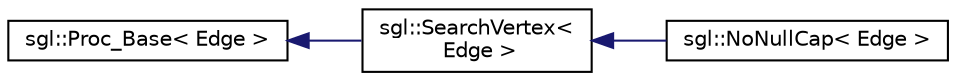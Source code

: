digraph "Graphical Class Hierarchy"
{
  edge [fontname="Helvetica",fontsize="10",labelfontname="Helvetica",labelfontsize="10"];
  node [fontname="Helvetica",fontsize="10",shape=record];
  rankdir="LR";
  Node1 [label="sgl::Proc_Base\< Edge \>",height=0.2,width=0.4,color="black", fillcolor="white", style="filled",URL="$classsgl_1_1_proc___base.html"];
  Node1 -> Node2 [dir="back",color="midnightblue",fontsize="10",style="solid",fontname="Helvetica"];
  Node2 [label="sgl::SearchVertex\<\l Edge \>",height=0.2,width=0.4,color="black", fillcolor="white", style="filled",URL="$classsgl_1_1_search_vertex.html"];
  Node2 -> Node3 [dir="back",color="midnightblue",fontsize="10",style="solid",fontname="Helvetica"];
  Node3 [label="sgl::NoNullCap\< Edge \>",height=0.2,width=0.4,color="black", fillcolor="white", style="filled",URL="$classsgl_1_1_no_null_cap.html"];
}
